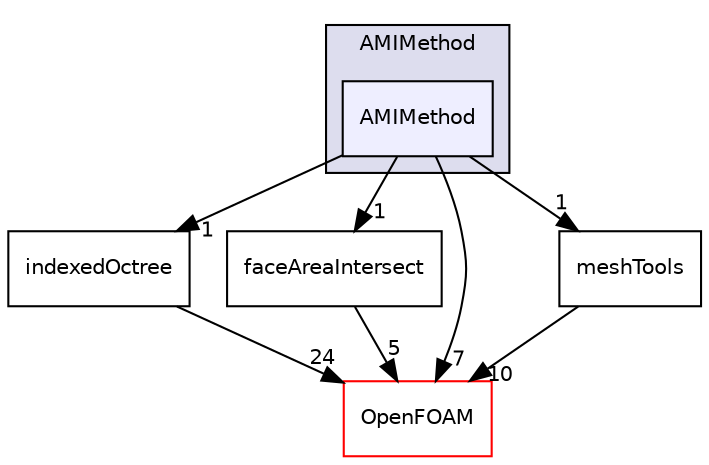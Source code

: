 digraph "src/meshTools/AMIInterpolation/AMIInterpolation/AMIMethod/AMIMethod" {
  bgcolor=transparent;
  compound=true
  node [ fontsize="10", fontname="Helvetica"];
  edge [ labelfontsize="10", labelfontname="Helvetica"];
  subgraph clusterdir_ae2d92df690883ffa2776ae6ca73d07f {
    graph [ bgcolor="#ddddee", pencolor="black", label="AMIMethod" fontname="Helvetica", fontsize="10", URL="dir_ae2d92df690883ffa2776ae6ca73d07f.html"]
  dir_ab8d48b795ec09a4d7d6714f080de9a7 [shape=box, label="AMIMethod", style="filled", fillcolor="#eeeeff", pencolor="black", URL="dir_ab8d48b795ec09a4d7d6714f080de9a7.html"];
  }
  dir_daefbc79e43b4c6de930591d46791fc2 [shape=box label="indexedOctree" URL="dir_daefbc79e43b4c6de930591d46791fc2.html"];
  dir_4ae445d483bd729388166adc3e791dcb [shape=box label="faceAreaIntersect" URL="dir_4ae445d483bd729388166adc3e791dcb.html"];
  dir_c5473ff19b20e6ec4dfe5c310b3778a8 [shape=box label="OpenFOAM" color="red" URL="dir_c5473ff19b20e6ec4dfe5c310b3778a8.html"];
  dir_ed89494532d84cde5bd7df6bbfcbe2dc [shape=box label="meshTools" URL="dir_ed89494532d84cde5bd7df6bbfcbe2dc.html"];
  dir_ab8d48b795ec09a4d7d6714f080de9a7->dir_daefbc79e43b4c6de930591d46791fc2 [headlabel="1", labeldistance=1.5 headhref="dir_001812_001845.html"];
  dir_ab8d48b795ec09a4d7d6714f080de9a7->dir_4ae445d483bd729388166adc3e791dcb [headlabel="1", labeldistance=1.5 headhref="dir_001812_001817.html"];
  dir_ab8d48b795ec09a4d7d6714f080de9a7->dir_c5473ff19b20e6ec4dfe5c310b3778a8 [headlabel="7", labeldistance=1.5 headhref="dir_001812_001950.html"];
  dir_ab8d48b795ec09a4d7d6714f080de9a7->dir_ed89494532d84cde5bd7df6bbfcbe2dc [headlabel="1", labeldistance=1.5 headhref="dir_001812_001851.html"];
  dir_daefbc79e43b4c6de930591d46791fc2->dir_c5473ff19b20e6ec4dfe5c310b3778a8 [headlabel="24", labeldistance=1.5 headhref="dir_001845_001950.html"];
  dir_4ae445d483bd729388166adc3e791dcb->dir_c5473ff19b20e6ec4dfe5c310b3778a8 [headlabel="5", labeldistance=1.5 headhref="dir_001817_001950.html"];
  dir_ed89494532d84cde5bd7df6bbfcbe2dc->dir_c5473ff19b20e6ec4dfe5c310b3778a8 [headlabel="10", labeldistance=1.5 headhref="dir_001851_001950.html"];
}
